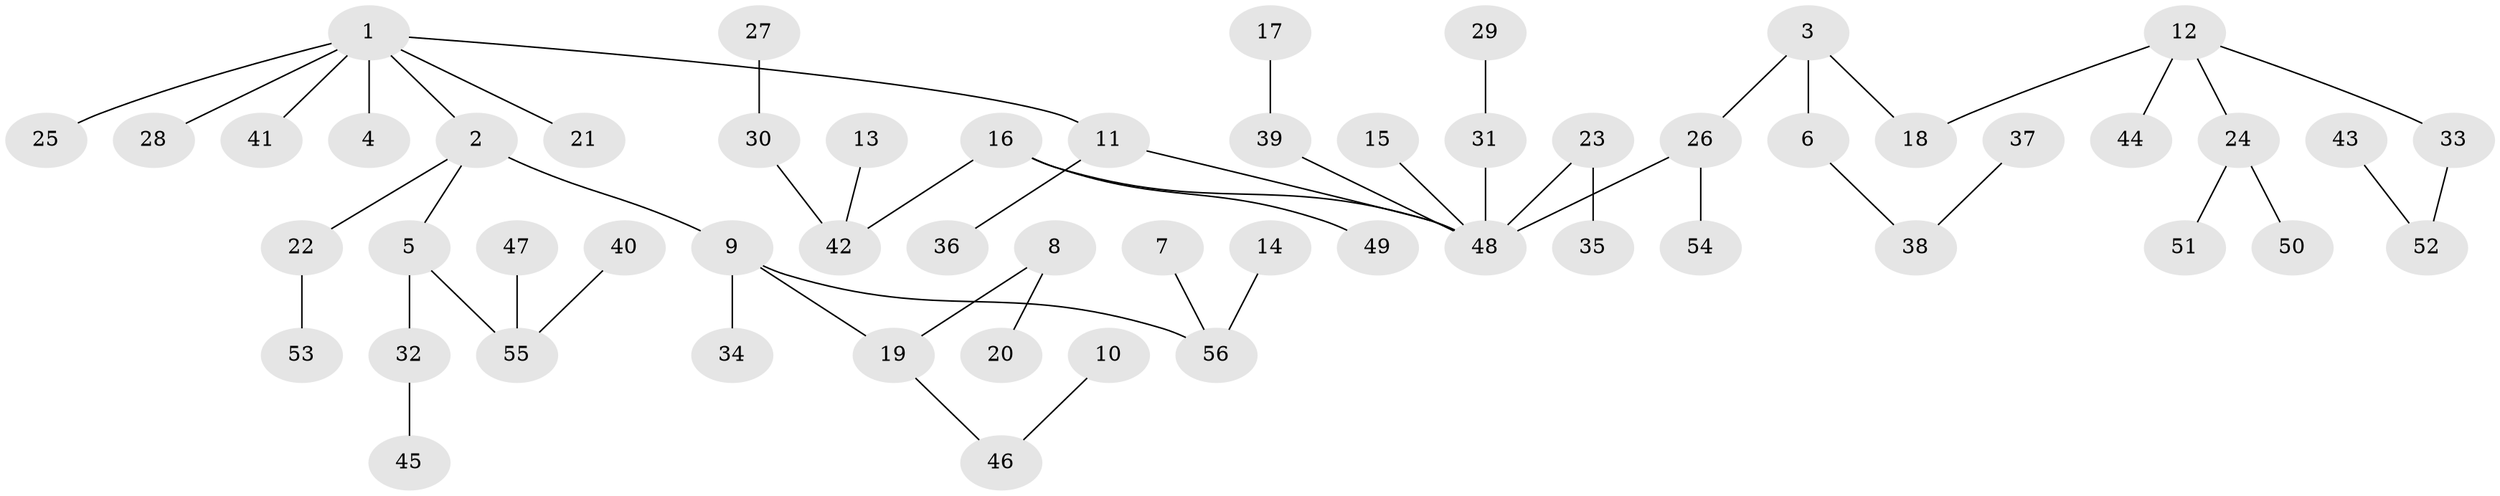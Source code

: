 // original degree distribution, {4: 0.09009009009009009, 8: 0.009009009009009009, 2: 0.2072072072072072, 6: 0.009009009009009009, 3: 0.18018018018018017, 1: 0.4954954954954955, 5: 0.009009009009009009}
// Generated by graph-tools (version 1.1) at 2025/50/03/09/25 03:50:20]
// undirected, 56 vertices, 55 edges
graph export_dot {
graph [start="1"]
  node [color=gray90,style=filled];
  1;
  2;
  3;
  4;
  5;
  6;
  7;
  8;
  9;
  10;
  11;
  12;
  13;
  14;
  15;
  16;
  17;
  18;
  19;
  20;
  21;
  22;
  23;
  24;
  25;
  26;
  27;
  28;
  29;
  30;
  31;
  32;
  33;
  34;
  35;
  36;
  37;
  38;
  39;
  40;
  41;
  42;
  43;
  44;
  45;
  46;
  47;
  48;
  49;
  50;
  51;
  52;
  53;
  54;
  55;
  56;
  1 -- 2 [weight=1.0];
  1 -- 4 [weight=1.0];
  1 -- 11 [weight=1.0];
  1 -- 21 [weight=1.0];
  1 -- 25 [weight=1.0];
  1 -- 28 [weight=1.0];
  1 -- 41 [weight=1.0];
  2 -- 5 [weight=1.0];
  2 -- 9 [weight=1.0];
  2 -- 22 [weight=1.0];
  3 -- 6 [weight=1.0];
  3 -- 18 [weight=1.0];
  3 -- 26 [weight=1.0];
  5 -- 32 [weight=1.0];
  5 -- 55 [weight=1.0];
  6 -- 38 [weight=1.0];
  7 -- 56 [weight=1.0];
  8 -- 19 [weight=1.0];
  8 -- 20 [weight=1.0];
  9 -- 19 [weight=1.0];
  9 -- 34 [weight=1.0];
  9 -- 56 [weight=1.0];
  10 -- 46 [weight=1.0];
  11 -- 36 [weight=1.0];
  11 -- 48 [weight=1.0];
  12 -- 18 [weight=1.0];
  12 -- 24 [weight=1.0];
  12 -- 33 [weight=1.0];
  12 -- 44 [weight=1.0];
  13 -- 42 [weight=1.0];
  14 -- 56 [weight=1.0];
  15 -- 48 [weight=1.0];
  16 -- 42 [weight=1.0];
  16 -- 48 [weight=1.0];
  16 -- 49 [weight=1.0];
  17 -- 39 [weight=1.0];
  19 -- 46 [weight=1.0];
  22 -- 53 [weight=1.0];
  23 -- 35 [weight=1.0];
  23 -- 48 [weight=1.0];
  24 -- 50 [weight=1.0];
  24 -- 51 [weight=1.0];
  26 -- 48 [weight=1.0];
  26 -- 54 [weight=1.0];
  27 -- 30 [weight=1.0];
  29 -- 31 [weight=1.0];
  30 -- 42 [weight=1.0];
  31 -- 48 [weight=1.0];
  32 -- 45 [weight=1.0];
  33 -- 52 [weight=1.0];
  37 -- 38 [weight=1.0];
  39 -- 48 [weight=1.0];
  40 -- 55 [weight=1.0];
  43 -- 52 [weight=1.0];
  47 -- 55 [weight=1.0];
}
